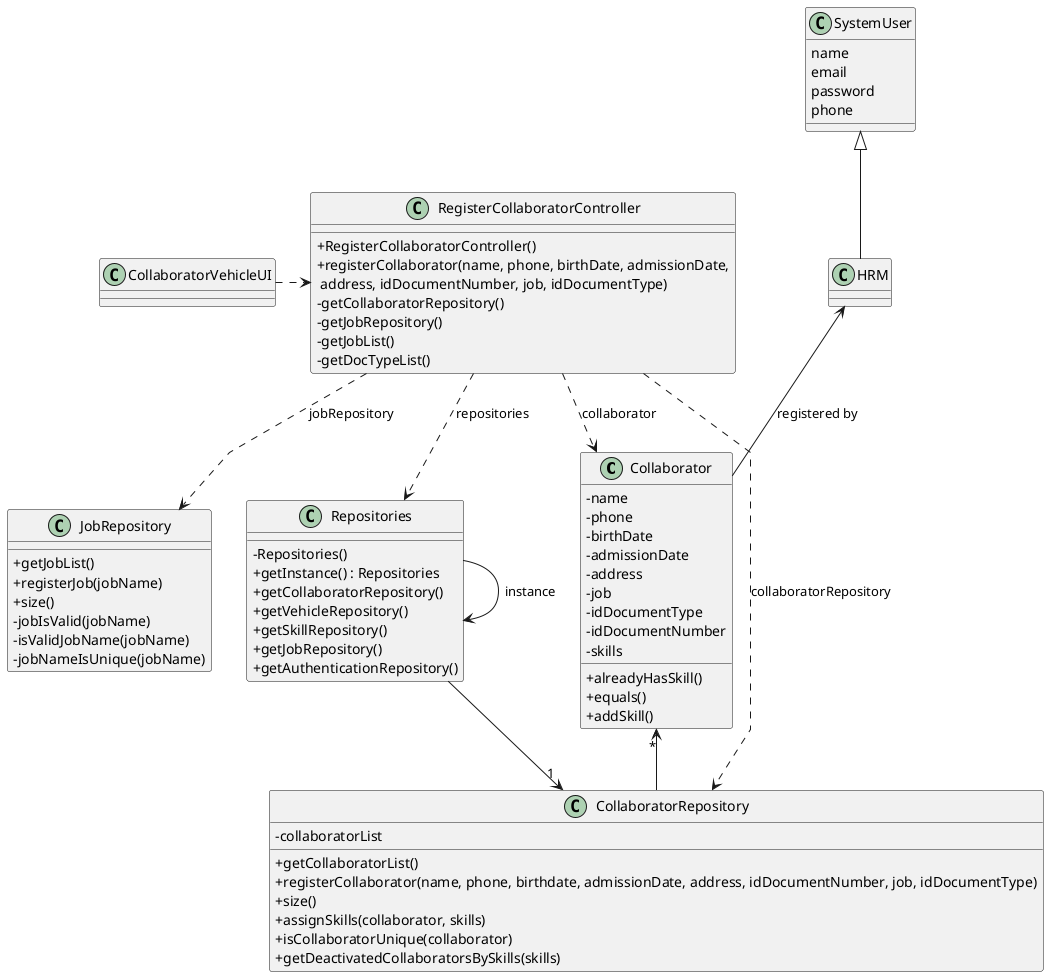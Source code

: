 @startuml
'skinparam monochrome true
skinparam packageStyle rectangle
skinparam shadowing false
skinparam linetype polyline
'skinparam linetype orto

skinparam classAttributeIconSize 0

'left to right direction

class Collaborator {
    - name
    - phone
    - birthDate
    - admissionDate
    - address
    - job
    - idDocumentType
    - idDocumentNumber
    - skills
    + alreadyHasSkill()
    + equals()
    + addSkill()
}

class Repositories {


    - Repositories()
    + getInstance() : Repositories
    + getCollaboratorRepository()
    + getVehicleRepository()
    + getSkillRepository()
    + getJobRepository()
    + getAuthenticationRepository()
}

class CollaboratorRepository {
    - collaboratorList
    + getCollaboratorList()
    + registerCollaborator(name, phone, birthdate, admissionDate, address, idDocumentNumber, job, idDocumentType)
    + size()
    + assignSkills(collaborator, skills)
    + isCollaboratorUnique(collaborator)
    +getDeactivatedCollaboratorsBySkills(skills)

}

class RegisterCollaboratorController {

    + RegisterCollaboratorController()
    + registerCollaborator(name, phone, birthDate, admissionDate,\n address, idDocumentNumber, job, idDocumentType)
    - getCollaboratorRepository()
    - getJobRepository()
    - getJobList()
    - getDocTypeList()
}

class JobRepository {
    + getJobList()
    + registerJob(jobName)
    + size()
    - jobIsValid(jobName)
    - isValidJobName(jobName)
    - jobNameIsUnique(jobName)
}

class HRM {}

class SystemUser {
    name
    email
    password
    phone
}


SystemUser <|-- HRM
HRM  <-- Collaborator : registered by
RegisterCollaboratorController ..> Repositories : repositories
RegisterCollaboratorController ..> CollaboratorRepository : collaboratorRepository
RegisterCollaboratorController ..> JobRepository : jobRepository
RegisterCollaboratorController ..> Collaborator : collaborator

CollaboratorVehicleUI .> RegisterCollaboratorController
Repositories -->"1" CollaboratorRepository
Repositories -> Repositories : instance
Collaborator "*" <-- CollaboratorRepository

@enduml

